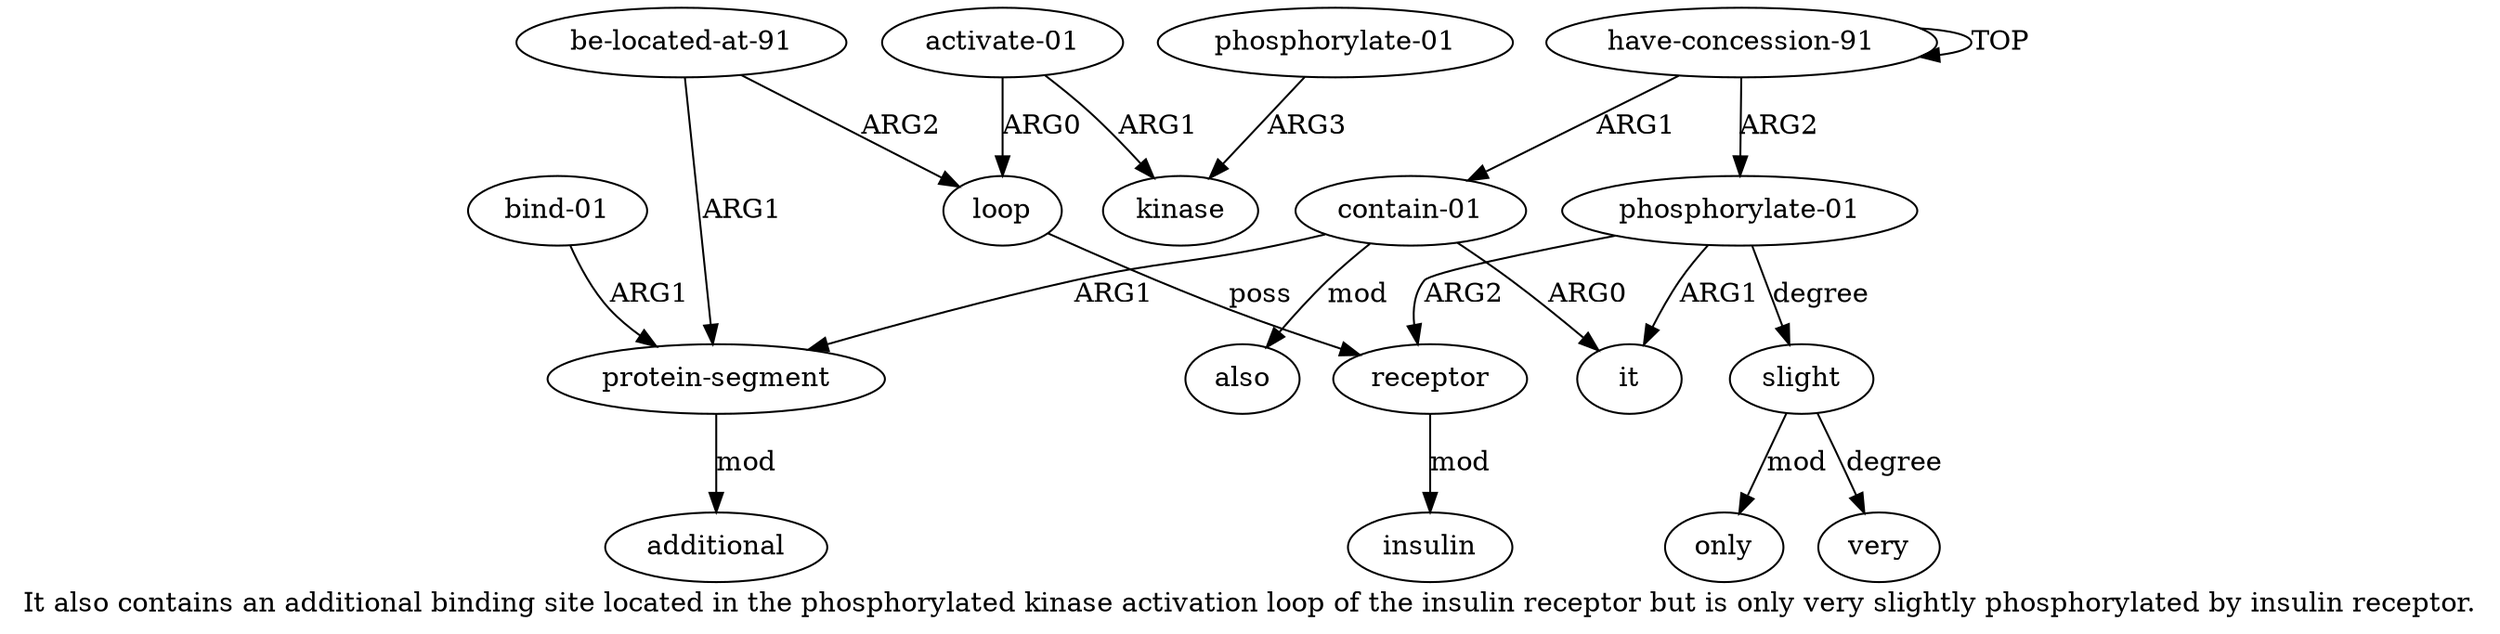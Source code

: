 digraph  {
	graph [label="It also contains an additional binding site located in the phosphorylated kinase activation loop of the insulin receptor but is \
only very slightly phosphorylated by insulin receptor."];
	node [label="\N"];
	a15	 [color=black,
		gold_ind=15,
		gold_label=slight,
		label=slight,
		test_ind=15,
		test_label=slight];
	a17	 [color=black,
		gold_ind=17,
		gold_label=only,
		label=only,
		test_ind=17,
		test_label=only];
	a15 -> a17 [key=0,
	color=black,
	gold_label=mod,
	label=mod,
	test_label=mod];
a16 [color=black,
	gold_ind=16,
	gold_label=very,
	label=very,
	test_ind=16,
	test_label=very];
a15 -> a16 [key=0,
color=black,
gold_label=degree,
label=degree,
test_label=degree];
a14 [color=black,
gold_ind=14,
gold_label="phosphorylate-01",
label="phosphorylate-01",
test_ind=14,
test_label="phosphorylate-01"];
a14 -> a15 [key=0,
color=black,
gold_label=degree,
label=degree,
test_label=degree];
a2 [color=black,
gold_ind=2,
gold_label=it,
label=it,
test_ind=2,
test_label=it];
a14 -> a2 [key=0,
color=black,
gold_label=ARG1,
label=ARG1,
test_label=ARG1];
a9 [color=black,
gold_ind=9,
gold_label=receptor,
label=receptor,
test_ind=9,
test_label=receptor];
a14 -> a9 [key=0,
color=black,
gold_label=ARG2,
label=ARG2,
test_label=ARG2];
a11 [color=black,
gold_ind=11,
gold_label=additional,
label=additional,
test_ind=11,
test_label=additional];
a10 [color=black,
gold_ind=10,
gold_label=insulin,
label=insulin,
test_ind=10,
test_label=insulin];
a13 [color=black,
gold_ind=13,
gold_label=also,
label=also,
test_ind=13,
test_label=also];
a12 [color=black,
gold_ind=12,
gold_label="bind-01",
label="bind-01",
test_ind=12,
test_label="bind-01"];
a3 [color=black,
gold_ind=3,
gold_label="protein-segment",
label="protein-segment",
test_ind=3,
test_label="protein-segment"];
a12 -> a3 [key=0,
color=black,
gold_label=ARG1,
label=ARG1,
test_label=ARG1];
a1 [color=black,
gold_ind=1,
gold_label="contain-01",
label="contain-01",
test_ind=1,
test_label="contain-01"];
a1 -> a13 [key=0,
color=black,
gold_label=mod,
label=mod,
test_label=mod];
a1 -> a3 [key=0,
color=black,
gold_label=ARG1,
label=ARG1,
test_label=ARG1];
a1 -> a2 [key=0,
color=black,
gold_label=ARG0,
label=ARG0,
test_label=ARG0];
a0 [color=black,
gold_ind=0,
gold_label="have-concession-91",
label="have-concession-91",
test_ind=0,
test_label="have-concession-91"];
a0 -> a14 [key=0,
color=black,
gold_label=ARG2,
label=ARG2,
test_label=ARG2];
a0 -> a1 [key=0,
color=black,
gold_label=ARG1,
label=ARG1,
test_label=ARG1];
a0 -> a0 [key=0,
color=black,
gold_label=TOP,
label=TOP,
test_label=TOP];
a3 -> a11 [key=0,
color=black,
gold_label=mod,
label=mod,
test_label=mod];
a5 [color=black,
gold_ind=5,
gold_label=loop,
label=loop,
test_ind=5,
test_label=loop];
a5 -> a9 [key=0,
color=black,
gold_label=poss,
label=poss,
test_label=poss];
a4 [color=black,
gold_ind=4,
gold_label="be-located-at-91",
label="be-located-at-91",
test_ind=4,
test_label="be-located-at-91"];
a4 -> a3 [key=0,
color=black,
gold_label=ARG1,
label=ARG1,
test_label=ARG1];
a4 -> a5 [key=0,
color=black,
gold_label=ARG2,
label=ARG2,
test_label=ARG2];
a7 [color=black,
gold_ind=7,
gold_label=kinase,
label=kinase,
test_ind=7,
test_label=kinase];
a6 [color=black,
gold_ind=6,
gold_label="activate-01",
label="activate-01",
test_ind=6,
test_label="activate-01"];
a6 -> a5 [key=0,
color=black,
gold_label=ARG0,
label=ARG0,
test_label=ARG0];
a6 -> a7 [key=0,
color=black,
gold_label=ARG1,
label=ARG1,
test_label=ARG1];
a9 -> a10 [key=0,
color=black,
gold_label=mod,
label=mod,
test_label=mod];
a8 [color=black,
gold_ind=8,
gold_label="phosphorylate-01",
label="phosphorylate-01",
test_ind=8,
test_label="phosphorylate-01"];
a8 -> a7 [key=0,
color=black,
gold_label=ARG3,
label=ARG3,
test_label=ARG3];
}
